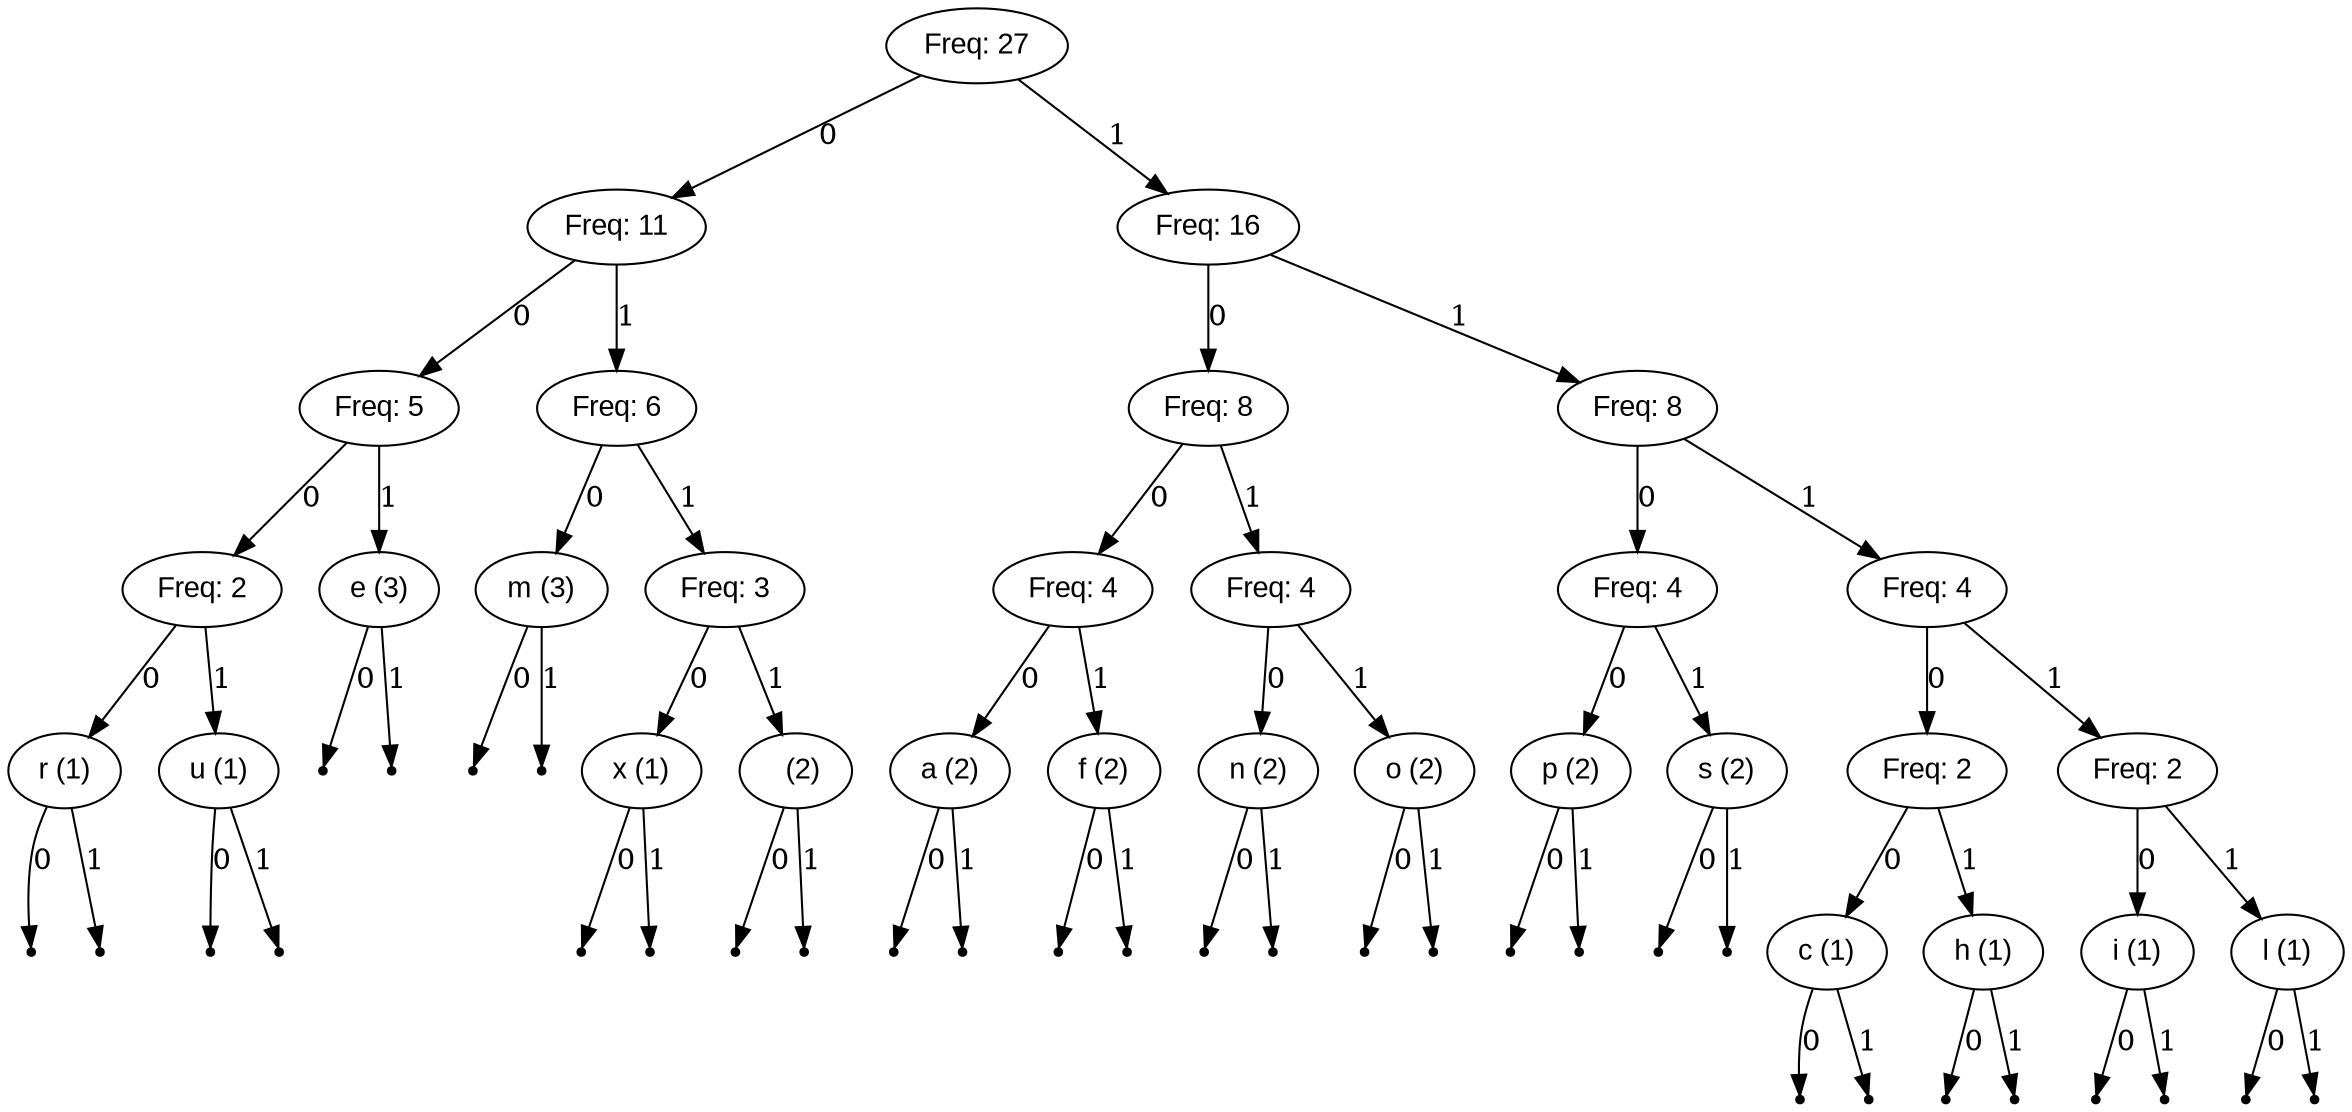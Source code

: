 digraph G {
    node [fontname="Arial"];
    "0x2d758fa18d0" [label="Freq: 27"];
    "0x2d758fa18d0" -> "0x2d758fa18b0" [label="0"];
    "0x2d758fa18b0" [label="Freq: 11"];
    "0x2d758fa18b0" -> "0x2d758fa1890" [label="0"];
    "0x2d758fa1890" [label="Freq: 5"];
    "0x2d758fa1890" -> "0x2d758fa16f0" [label="0"];
    "0x2d758fa16f0" [label="Freq: 2"];
    "0x2d758fa16f0" -> "0x2d758fa1710" [label="0"];
    "0x2d758fa1710" [label="r (1)"];
    null0 [shape=point];
    "0x2d758fa1710" -> null0 [label="0"];
    null1 [shape=point];
    "0x2d758fa1710" -> null1 [label="1"];
    "0x2d758fa16f0" -> "0x2d758fa1910" [label="1"];
    "0x2d758fa1910" [label="u (1)"];
    null2 [shape=point];
    "0x2d758fa1910" -> null2 [label="0"];
    null3 [shape=point];
    "0x2d758fa1910" -> null3 [label="1"];
    "0x2d758fa1890" -> "0x2d758fa1580" [label="1"];
    "0x2d758fa1580" [label="e (3)"];
    null4 [shape=point];
    "0x2d758fa1580" -> null4 [label="0"];
    null5 [shape=point];
    "0x2d758fa1580" -> null5 [label="1"];
    "0x2d758fa18b0" -> "0x2d758fa1750" [label="1"];
    "0x2d758fa1750" [label="Freq: 6"];
    "0x2d758fa1750" -> "0x2d758fa1950" [label="0"];
    "0x2d758fa1950" [label="m (3)"];
    null6 [shape=point];
    "0x2d758fa1950" -> null6 [label="0"];
    null7 [shape=point];
    "0x2d758fa1950" -> null7 [label="1"];
    "0x2d758fa1750" -> "0x2d758fa1730" [label="1"];
    "0x2d758fa1730" [label="Freq: 3"];
    "0x2d758fa1730" -> "0x2d758fa1a50" [label="0"];
    "0x2d758fa1a50" [label="x (1)"];
    null8 [shape=point];
    "0x2d758fa1a50" -> null8 [label="0"];
    null9 [shape=point];
    "0x2d758fa1a50" -> null9 [label="1"];
    "0x2d758fa1730" -> "0x2d758fa14c0" [label="1"];
    "0x2d758fa14c0" [label="  (2)"];
    null10 [shape=point];
    "0x2d758fa14c0" -> null10 [label="0"];
    null11 [shape=point];
    "0x2d758fa14c0" -> null11 [label="1"];
    "0x2d758fa18d0" -> "0x2d758fa1870" [label="1"];
    "0x2d758fa1870" [label="Freq: 16"];
    "0x2d758fa1870" -> "0x2d758fa1830" [label="0"];
    "0x2d758fa1830" [label="Freq: 8"];
    "0x2d758fa1830" -> "0x2d758fa1770" [label="0"];
    "0x2d758fa1770" [label="Freq: 4"];
    "0x2d758fa1770" -> "0x2d758fa1500" [label="0"];
    "0x2d758fa1500" [label="a (2)"];
    null12 [shape=point];
    "0x2d758fa1500" -> null12 [label="0"];
    null13 [shape=point];
    "0x2d758fa1500" -> null13 [label="1"];
    "0x2d758fa1770" -> "0x2d758fa15c0" [label="1"];
    "0x2d758fa15c0" [label="f (2)"];
    null14 [shape=point];
    "0x2d758fa15c0" -> null14 [label="0"];
    null15 [shape=point];
    "0x2d758fa15c0" -> null15 [label="1"];
    "0x2d758fa1830" -> "0x2d758fa1a10" [label="1"];
    "0x2d758fa1a10" [label="Freq: 4"];
    "0x2d758fa1a10" -> "0x2d758fa16d0" [label="0"];
    "0x2d758fa16d0" [label="n (2)"];
    null16 [shape=point];
    "0x2d758fa16d0" -> null16 [label="0"];
    null17 [shape=point];
    "0x2d758fa16d0" -> null17 [label="1"];
    "0x2d758fa1a10" -> "0x2d758fa1810" [label="1"];
    "0x2d758fa1810" [label="o (2)"];
    null18 [shape=point];
    "0x2d758fa1810" -> null18 [label="0"];
    null19 [shape=point];
    "0x2d758fa1810" -> null19 [label="1"];
    "0x2d758fa1870" -> "0x2d758fa1a30" [label="1"];
    "0x2d758fa1a30" [label="Freq: 8"];
    "0x2d758fa1a30" -> "0x2d758fa19f0" [label="0"];
    "0x2d758fa19f0" [label="Freq: 4"];
    "0x2d758fa19f0" -> "0x2d758fa1970" [label="0"];
    "0x2d758fa1970" [label="p (2)"];
    null20 [shape=point];
    "0x2d758fa1970" -> null20 [label="0"];
    null21 [shape=point];
    "0x2d758fa1970" -> null21 [label="1"];
    "0x2d758fa19f0" -> "0x2d758fa18f0" [label="1"];
    "0x2d758fa18f0" [label="s (2)"];
    null22 [shape=point];
    "0x2d758fa18f0" -> null22 [label="0"];
    null23 [shape=point];
    "0x2d758fa18f0" -> null23 [label="1"];
    "0x2d758fa1a30" -> "0x2d758fa17f0" [label="1"];
    "0x2d758fa17f0" [label="Freq: 4"];
    "0x2d758fa17f0" -> "0x2d758fa1850" [label="0"];
    "0x2d758fa1850" [label="Freq: 2"];
    "0x2d758fa1850" -> "0x2d758fa1540" [label="0"];
    "0x2d758fa1540" [label="c (1)"];
    null24 [shape=point];
    "0x2d758fa1540" -> null24 [label="0"];
    null25 [shape=point];
    "0x2d758fa1540" -> null25 [label="1"];
    "0x2d758fa1850" -> "0x2d758fa1600" [label="1"];
    "0x2d758fa1600" [label="h (1)"];
    null26 [shape=point];
    "0x2d758fa1600" -> null26 [label="0"];
    null27 [shape=point];
    "0x2d758fa1600" -> null27 [label="1"];
    "0x2d758fa17f0" -> "0x2d758fa19b0" [label="1"];
    "0x2d758fa19b0" [label="Freq: 2"];
    "0x2d758fa19b0" -> "0x2d758fa1640" [label="0"];
    "0x2d758fa1640" [label="i (1)"];
    null28 [shape=point];
    "0x2d758fa1640" -> null28 [label="0"];
    null29 [shape=point];
    "0x2d758fa1640" -> null29 [label="1"];
    "0x2d758fa19b0" -> "0x2d758fa19d0" [label="1"];
    "0x2d758fa19d0" [label="l (1)"];
    null30 [shape=point];
    "0x2d758fa19d0" -> null30 [label="0"];
    null31 [shape=point];
    "0x2d758fa19d0" -> null31 [label="1"];
}
